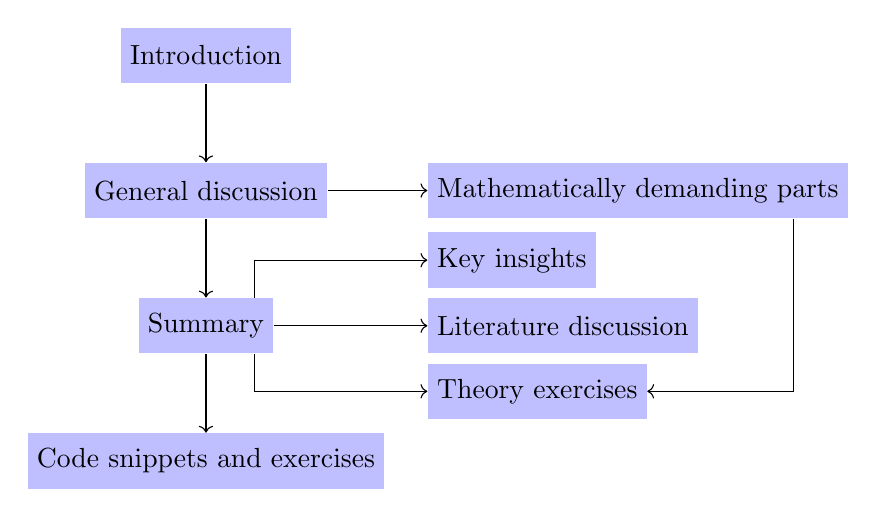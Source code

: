 \begin{tikzpicture}[%
    part/.style = {fill=blue!25, align=center, minimum height=2em}]

    \node[part] (intro) at (0,0) {Introduction};
    \node[part] (general) [below=of intro] {General discussion};
    \node[part] (math) [right=8em of general.center] {Mathematically demanding parts};
    \node[part] (sum) [below=of general] {Summary};
    \node[part] (key) [above right=1.35em and 8em of sum.center] {Key insights};
    \node[part] (lit) [right=8em of sum.center] {Literature discussion};
    \node[part] (ex) [below right=1.35em and 8em of sum.center] {Theory exercises};
    \node[part] (code) [below=of sum] {Code snippets and exercises};

    \foreach \Source/\Target in {%
        intro/general,
        general/math,
        general/sum,
        sum/lit,
        sum/code}
        \draw[->] (\Source) to (\Target);

    \draw[->] ($(sum.north east) - (.7em,0)$) |- (key);
    \draw[->] ($(sum.south east) - (.7em,0)$) |- (ex);
    \draw[->] ($(math.south east) - (2em,0)$) |- (ex);
\end{tikzpicture}
